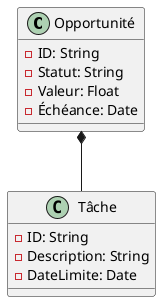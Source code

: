 @startuml
class Opportunité {
  - ID: String
  - Statut: String
  - Valeur: Float
  - Échéance: Date
}

class Tâche {
  - ID: String
  - Description: String
  - DateLimite: Date
}

Opportunité *-- Tâche
@enduml